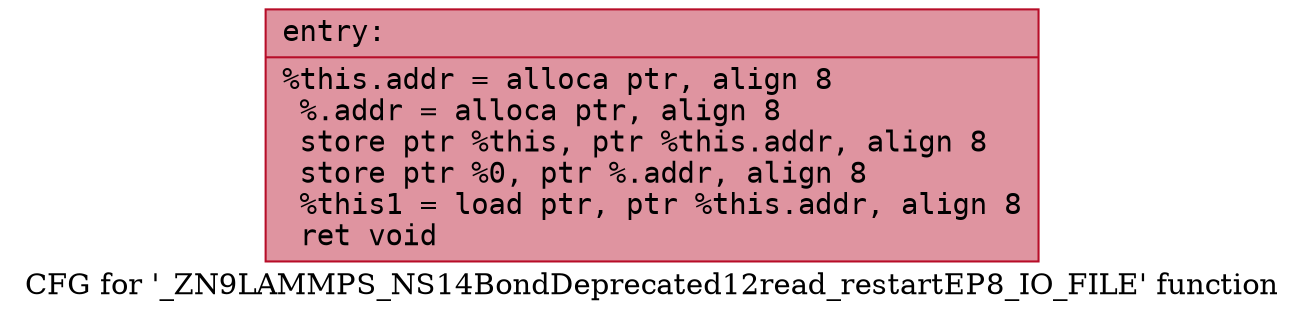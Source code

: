 digraph "CFG for '_ZN9LAMMPS_NS14BondDeprecated12read_restartEP8_IO_FILE' function" {
	label="CFG for '_ZN9LAMMPS_NS14BondDeprecated12read_restartEP8_IO_FILE' function";

	Node0x55ae99f5beb0 [shape=record,color="#b70d28ff", style=filled, fillcolor="#b70d2870" fontname="Courier",label="{entry:\l|  %this.addr = alloca ptr, align 8\l  %.addr = alloca ptr, align 8\l  store ptr %this, ptr %this.addr, align 8\l  store ptr %0, ptr %.addr, align 8\l  %this1 = load ptr, ptr %this.addr, align 8\l  ret void\l}"];
}
